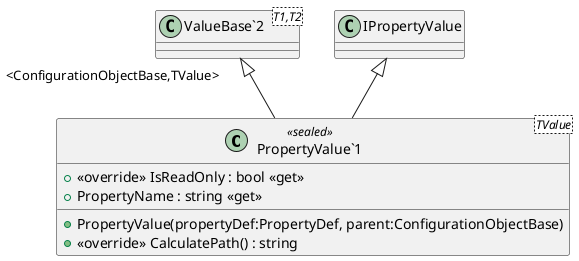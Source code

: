 @startuml
class "PropertyValue`1"<TValue> <<sealed>> {
    + PropertyValue(propertyDef:PropertyDef, parent:ConfigurationObjectBase)
    + <<override>> IsReadOnly : bool <<get>>
    + PropertyName : string <<get>>
    + <<override>> CalculatePath() : string
}
class "ValueBase`2"<T1,T2> {
}
"ValueBase`2" "<ConfigurationObjectBase,TValue>" <|-- "PropertyValue`1"
IPropertyValue <|-- "PropertyValue`1"
@enduml

